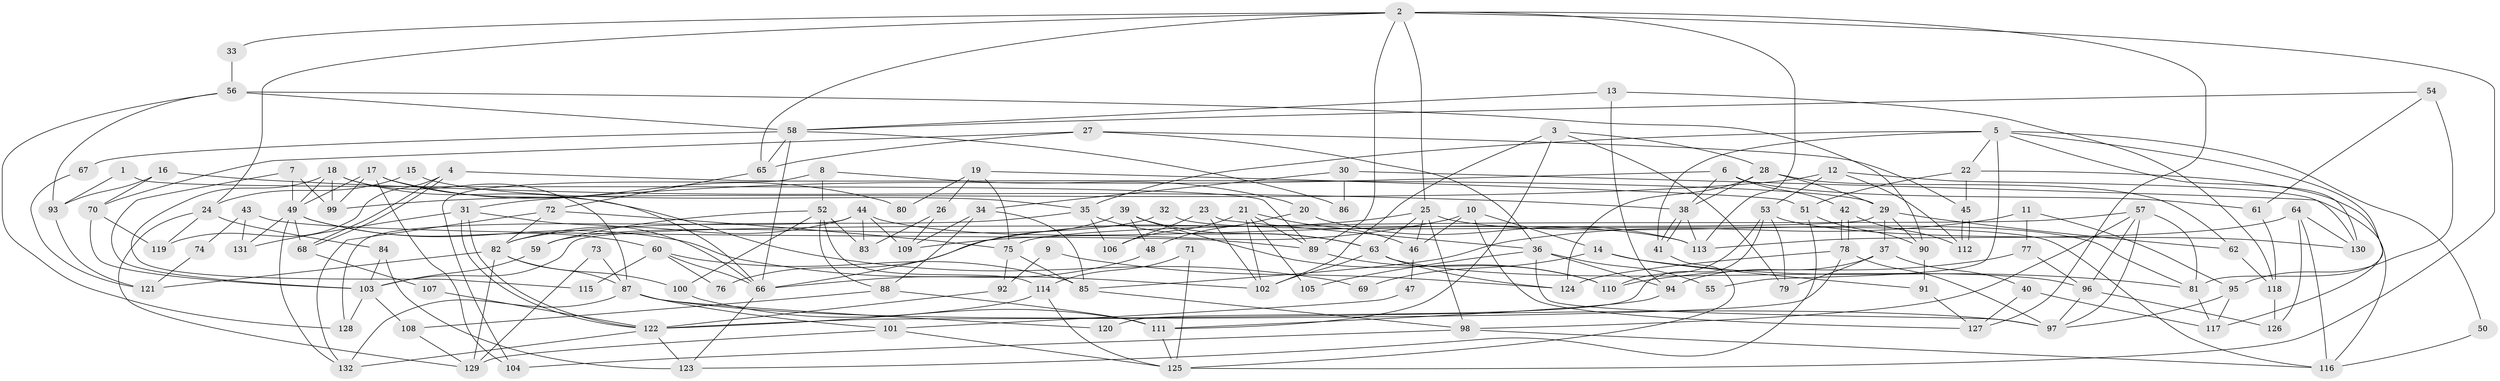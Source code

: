 // Generated by graph-tools (version 1.1) at 2025/51/03/09/25 04:51:47]
// undirected, 132 vertices, 264 edges
graph export_dot {
graph [start="1"]
  node [color=gray90,style=filled];
  1;
  2;
  3;
  4;
  5;
  6;
  7;
  8;
  9;
  10;
  11;
  12;
  13;
  14;
  15;
  16;
  17;
  18;
  19;
  20;
  21;
  22;
  23;
  24;
  25;
  26;
  27;
  28;
  29;
  30;
  31;
  32;
  33;
  34;
  35;
  36;
  37;
  38;
  39;
  40;
  41;
  42;
  43;
  44;
  45;
  46;
  47;
  48;
  49;
  50;
  51;
  52;
  53;
  54;
  55;
  56;
  57;
  58;
  59;
  60;
  61;
  62;
  63;
  64;
  65;
  66;
  67;
  68;
  69;
  70;
  71;
  72;
  73;
  74;
  75;
  76;
  77;
  78;
  79;
  80;
  81;
  82;
  83;
  84;
  85;
  86;
  87;
  88;
  89;
  90;
  91;
  92;
  93;
  94;
  95;
  96;
  97;
  98;
  99;
  100;
  101;
  102;
  103;
  104;
  105;
  106;
  107;
  108;
  109;
  110;
  111;
  112;
  113;
  114;
  115;
  116;
  117;
  118;
  119;
  120;
  121;
  122;
  123;
  124;
  125;
  126;
  127;
  128;
  129;
  130;
  131;
  132;
  1 -- 93;
  1 -- 89;
  2 -- 65;
  2 -- 25;
  2 -- 24;
  2 -- 33;
  2 -- 89;
  2 -- 113;
  2 -- 125;
  2 -- 127;
  3 -- 79;
  3 -- 102;
  3 -- 28;
  3 -- 111;
  4 -- 68;
  4 -- 68;
  4 -- 29;
  4 -- 119;
  5 -- 22;
  5 -- 41;
  5 -- 35;
  5 -- 50;
  5 -- 55;
  5 -- 81;
  5 -- 130;
  6 -- 42;
  6 -- 38;
  6 -- 31;
  6 -- 61;
  7 -- 103;
  7 -- 99;
  7 -- 49;
  8 -- 52;
  8 -- 20;
  8 -- 104;
  9 -- 92;
  9 -- 124;
  10 -- 46;
  10 -- 109;
  10 -- 14;
  10 -- 127;
  11 -- 85;
  11 -- 95;
  11 -- 77;
  12 -- 53;
  12 -- 99;
  12 -- 112;
  12 -- 130;
  13 -- 118;
  13 -- 58;
  13 -- 94;
  14 -- 81;
  14 -- 69;
  14 -- 91;
  15 -- 24;
  15 -- 35;
  16 -- 38;
  16 -- 70;
  16 -- 93;
  17 -- 66;
  17 -- 49;
  17 -- 80;
  17 -- 99;
  17 -- 104;
  18 -- 49;
  18 -- 87;
  18 -- 69;
  18 -- 99;
  18 -- 115;
  19 -- 51;
  19 -- 75;
  19 -- 26;
  19 -- 80;
  20 -- 48;
  20 -- 113;
  21 -- 102;
  21 -- 89;
  21 -- 46;
  21 -- 105;
  21 -- 106;
  22 -- 117;
  22 -- 51;
  22 -- 45;
  23 -- 36;
  23 -- 106;
  23 -- 102;
  24 -- 84;
  24 -- 119;
  24 -- 129;
  25 -- 63;
  25 -- 81;
  25 -- 46;
  25 -- 76;
  25 -- 98;
  26 -- 83;
  26 -- 109;
  27 -- 45;
  27 -- 65;
  27 -- 36;
  27 -- 70;
  28 -- 124;
  28 -- 29;
  28 -- 38;
  28 -- 62;
  29 -- 103;
  29 -- 37;
  29 -- 62;
  29 -- 90;
  30 -- 34;
  30 -- 116;
  30 -- 86;
  31 -- 122;
  31 -- 122;
  31 -- 66;
  31 -- 131;
  32 -- 59;
  32 -- 116;
  33 -- 56;
  34 -- 88;
  34 -- 85;
  34 -- 109;
  35 -- 82;
  35 -- 63;
  35 -- 106;
  36 -- 97;
  36 -- 55;
  36 -- 94;
  36 -- 105;
  37 -- 94;
  37 -- 40;
  37 -- 79;
  38 -- 41;
  38 -- 41;
  38 -- 113;
  39 -- 63;
  39 -- 66;
  39 -- 48;
  39 -- 110;
  40 -- 127;
  40 -- 117;
  41 -- 125;
  42 -- 112;
  42 -- 78;
  42 -- 78;
  43 -- 89;
  43 -- 131;
  43 -- 74;
  44 -- 109;
  44 -- 113;
  44 -- 82;
  44 -- 83;
  44 -- 128;
  45 -- 112;
  45 -- 112;
  46 -- 47;
  47 -- 101;
  48 -- 66;
  49 -- 132;
  49 -- 60;
  49 -- 68;
  49 -- 102;
  49 -- 131;
  50 -- 116;
  51 -- 123;
  51 -- 90;
  52 -- 100;
  52 -- 114;
  52 -- 59;
  52 -- 83;
  52 -- 88;
  53 -- 130;
  53 -- 110;
  53 -- 79;
  53 -- 120;
  54 -- 95;
  54 -- 61;
  54 -- 58;
  56 -- 128;
  56 -- 90;
  56 -- 58;
  56 -- 93;
  57 -- 98;
  57 -- 97;
  57 -- 75;
  57 -- 81;
  57 -- 96;
  58 -- 65;
  58 -- 66;
  58 -- 67;
  58 -- 86;
  59 -- 103;
  60 -- 66;
  60 -- 76;
  60 -- 85;
  60 -- 115;
  61 -- 118;
  62 -- 118;
  63 -- 102;
  63 -- 96;
  63 -- 124;
  64 -- 130;
  64 -- 113;
  64 -- 116;
  64 -- 126;
  65 -- 72;
  66 -- 123;
  67 -- 121;
  68 -- 107;
  70 -- 119;
  70 -- 103;
  71 -- 114;
  71 -- 125;
  72 -- 82;
  72 -- 75;
  72 -- 132;
  73 -- 87;
  73 -- 129;
  74 -- 121;
  75 -- 85;
  75 -- 92;
  77 -- 96;
  77 -- 110;
  78 -- 122;
  78 -- 97;
  78 -- 124;
  81 -- 117;
  82 -- 87;
  82 -- 100;
  82 -- 121;
  82 -- 129;
  84 -- 103;
  84 -- 123;
  85 -- 98;
  87 -- 101;
  87 -- 97;
  87 -- 120;
  87 -- 132;
  88 -- 111;
  88 -- 108;
  89 -- 110;
  90 -- 91;
  91 -- 127;
  92 -- 122;
  93 -- 121;
  94 -- 111;
  95 -- 97;
  95 -- 117;
  96 -- 97;
  96 -- 126;
  98 -- 104;
  98 -- 116;
  100 -- 111;
  101 -- 125;
  101 -- 129;
  103 -- 108;
  103 -- 128;
  107 -- 122;
  108 -- 129;
  111 -- 125;
  114 -- 125;
  114 -- 122;
  118 -- 126;
  122 -- 132;
  122 -- 123;
}
